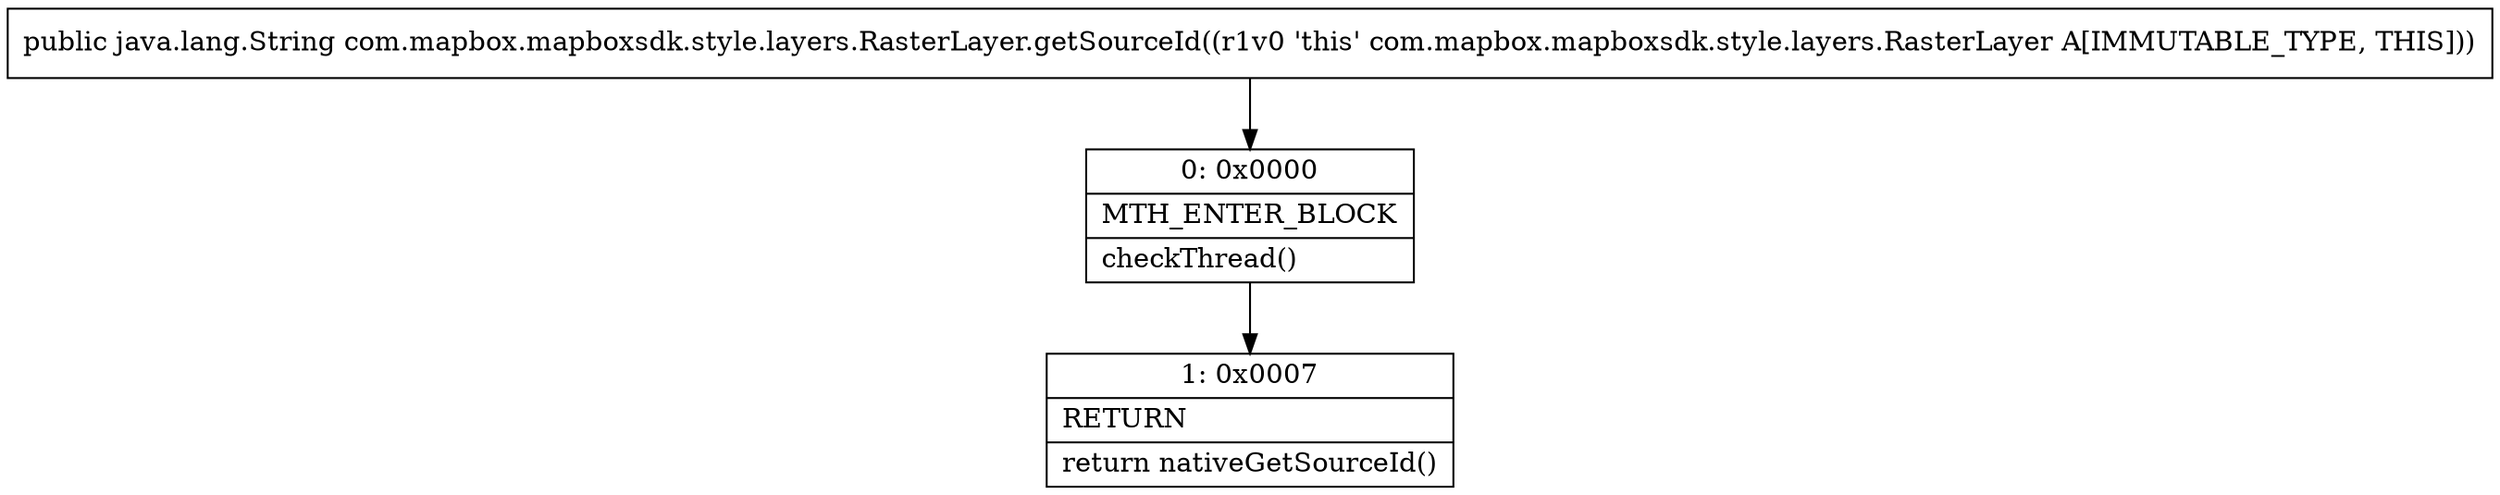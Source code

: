 digraph "CFG forcom.mapbox.mapboxsdk.style.layers.RasterLayer.getSourceId()Ljava\/lang\/String;" {
Node_0 [shape=record,label="{0\:\ 0x0000|MTH_ENTER_BLOCK\l|checkThread()\l}"];
Node_1 [shape=record,label="{1\:\ 0x0007|RETURN\l|return nativeGetSourceId()\l}"];
MethodNode[shape=record,label="{public java.lang.String com.mapbox.mapboxsdk.style.layers.RasterLayer.getSourceId((r1v0 'this' com.mapbox.mapboxsdk.style.layers.RasterLayer A[IMMUTABLE_TYPE, THIS])) }"];
MethodNode -> Node_0;
Node_0 -> Node_1;
}

